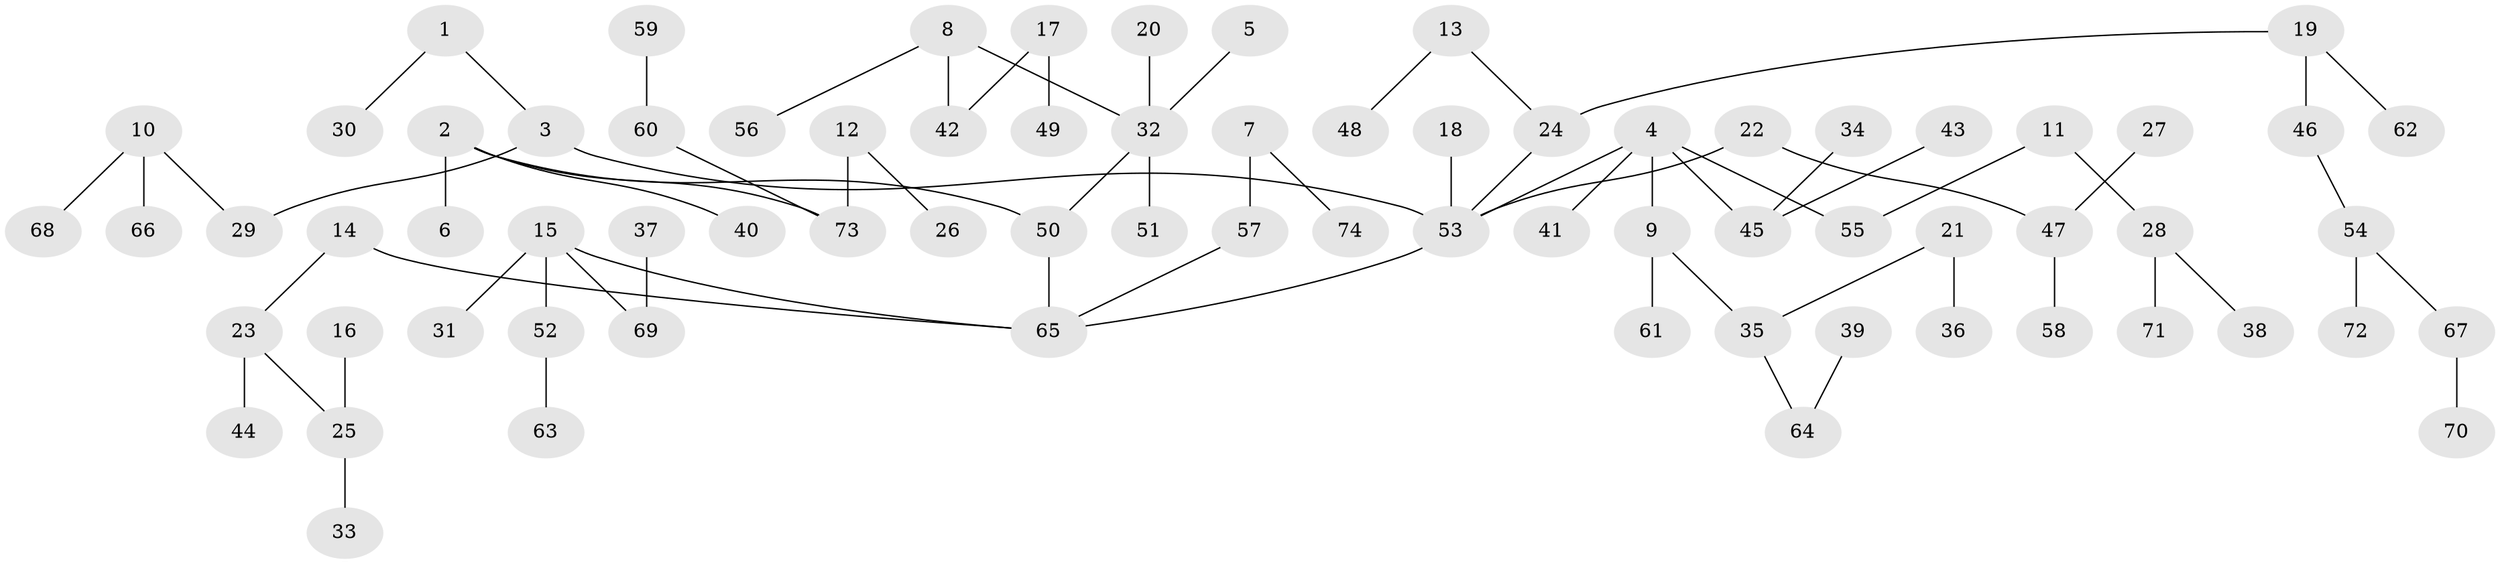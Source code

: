 // original degree distribution, {4: 0.10810810810810811, 6: 0.006756756756756757, 5: 0.02702702702702703, 8: 0.006756756756756757, 3: 0.0945945945945946, 2: 0.28378378378378377, 1: 0.47297297297297297}
// Generated by graph-tools (version 1.1) at 2025/02/03/09/25 03:02:26]
// undirected, 74 vertices, 73 edges
graph export_dot {
graph [start="1"]
  node [color=gray90,style=filled];
  1;
  2;
  3;
  4;
  5;
  6;
  7;
  8;
  9;
  10;
  11;
  12;
  13;
  14;
  15;
  16;
  17;
  18;
  19;
  20;
  21;
  22;
  23;
  24;
  25;
  26;
  27;
  28;
  29;
  30;
  31;
  32;
  33;
  34;
  35;
  36;
  37;
  38;
  39;
  40;
  41;
  42;
  43;
  44;
  45;
  46;
  47;
  48;
  49;
  50;
  51;
  52;
  53;
  54;
  55;
  56;
  57;
  58;
  59;
  60;
  61;
  62;
  63;
  64;
  65;
  66;
  67;
  68;
  69;
  70;
  71;
  72;
  73;
  74;
  1 -- 3 [weight=1.0];
  1 -- 30 [weight=1.0];
  2 -- 6 [weight=1.0];
  2 -- 40 [weight=1.0];
  2 -- 50 [weight=1.0];
  2 -- 73 [weight=1.0];
  3 -- 29 [weight=1.0];
  3 -- 53 [weight=1.0];
  4 -- 9 [weight=1.0];
  4 -- 41 [weight=1.0];
  4 -- 45 [weight=1.0];
  4 -- 53 [weight=1.0];
  4 -- 55 [weight=1.0];
  5 -- 32 [weight=1.0];
  7 -- 57 [weight=1.0];
  7 -- 74 [weight=1.0];
  8 -- 32 [weight=1.0];
  8 -- 42 [weight=1.0];
  8 -- 56 [weight=1.0];
  9 -- 35 [weight=1.0];
  9 -- 61 [weight=1.0];
  10 -- 29 [weight=1.0];
  10 -- 66 [weight=1.0];
  10 -- 68 [weight=1.0];
  11 -- 28 [weight=1.0];
  11 -- 55 [weight=1.0];
  12 -- 26 [weight=1.0];
  12 -- 73 [weight=1.0];
  13 -- 24 [weight=1.0];
  13 -- 48 [weight=1.0];
  14 -- 23 [weight=1.0];
  14 -- 65 [weight=1.0];
  15 -- 31 [weight=1.0];
  15 -- 52 [weight=1.0];
  15 -- 65 [weight=1.0];
  15 -- 69 [weight=1.0];
  16 -- 25 [weight=1.0];
  17 -- 42 [weight=1.0];
  17 -- 49 [weight=1.0];
  18 -- 53 [weight=1.0];
  19 -- 24 [weight=1.0];
  19 -- 46 [weight=1.0];
  19 -- 62 [weight=1.0];
  20 -- 32 [weight=1.0];
  21 -- 35 [weight=1.0];
  21 -- 36 [weight=1.0];
  22 -- 47 [weight=1.0];
  22 -- 53 [weight=1.0];
  23 -- 25 [weight=1.0];
  23 -- 44 [weight=1.0];
  24 -- 53 [weight=1.0];
  25 -- 33 [weight=1.0];
  27 -- 47 [weight=1.0];
  28 -- 38 [weight=1.0];
  28 -- 71 [weight=1.0];
  32 -- 50 [weight=1.0];
  32 -- 51 [weight=1.0];
  34 -- 45 [weight=1.0];
  35 -- 64 [weight=1.0];
  37 -- 69 [weight=1.0];
  39 -- 64 [weight=1.0];
  43 -- 45 [weight=1.0];
  46 -- 54 [weight=1.0];
  47 -- 58 [weight=1.0];
  50 -- 65 [weight=1.0];
  52 -- 63 [weight=1.0];
  53 -- 65 [weight=1.0];
  54 -- 67 [weight=1.0];
  54 -- 72 [weight=1.0];
  57 -- 65 [weight=1.0];
  59 -- 60 [weight=1.0];
  60 -- 73 [weight=1.0];
  67 -- 70 [weight=1.0];
}
